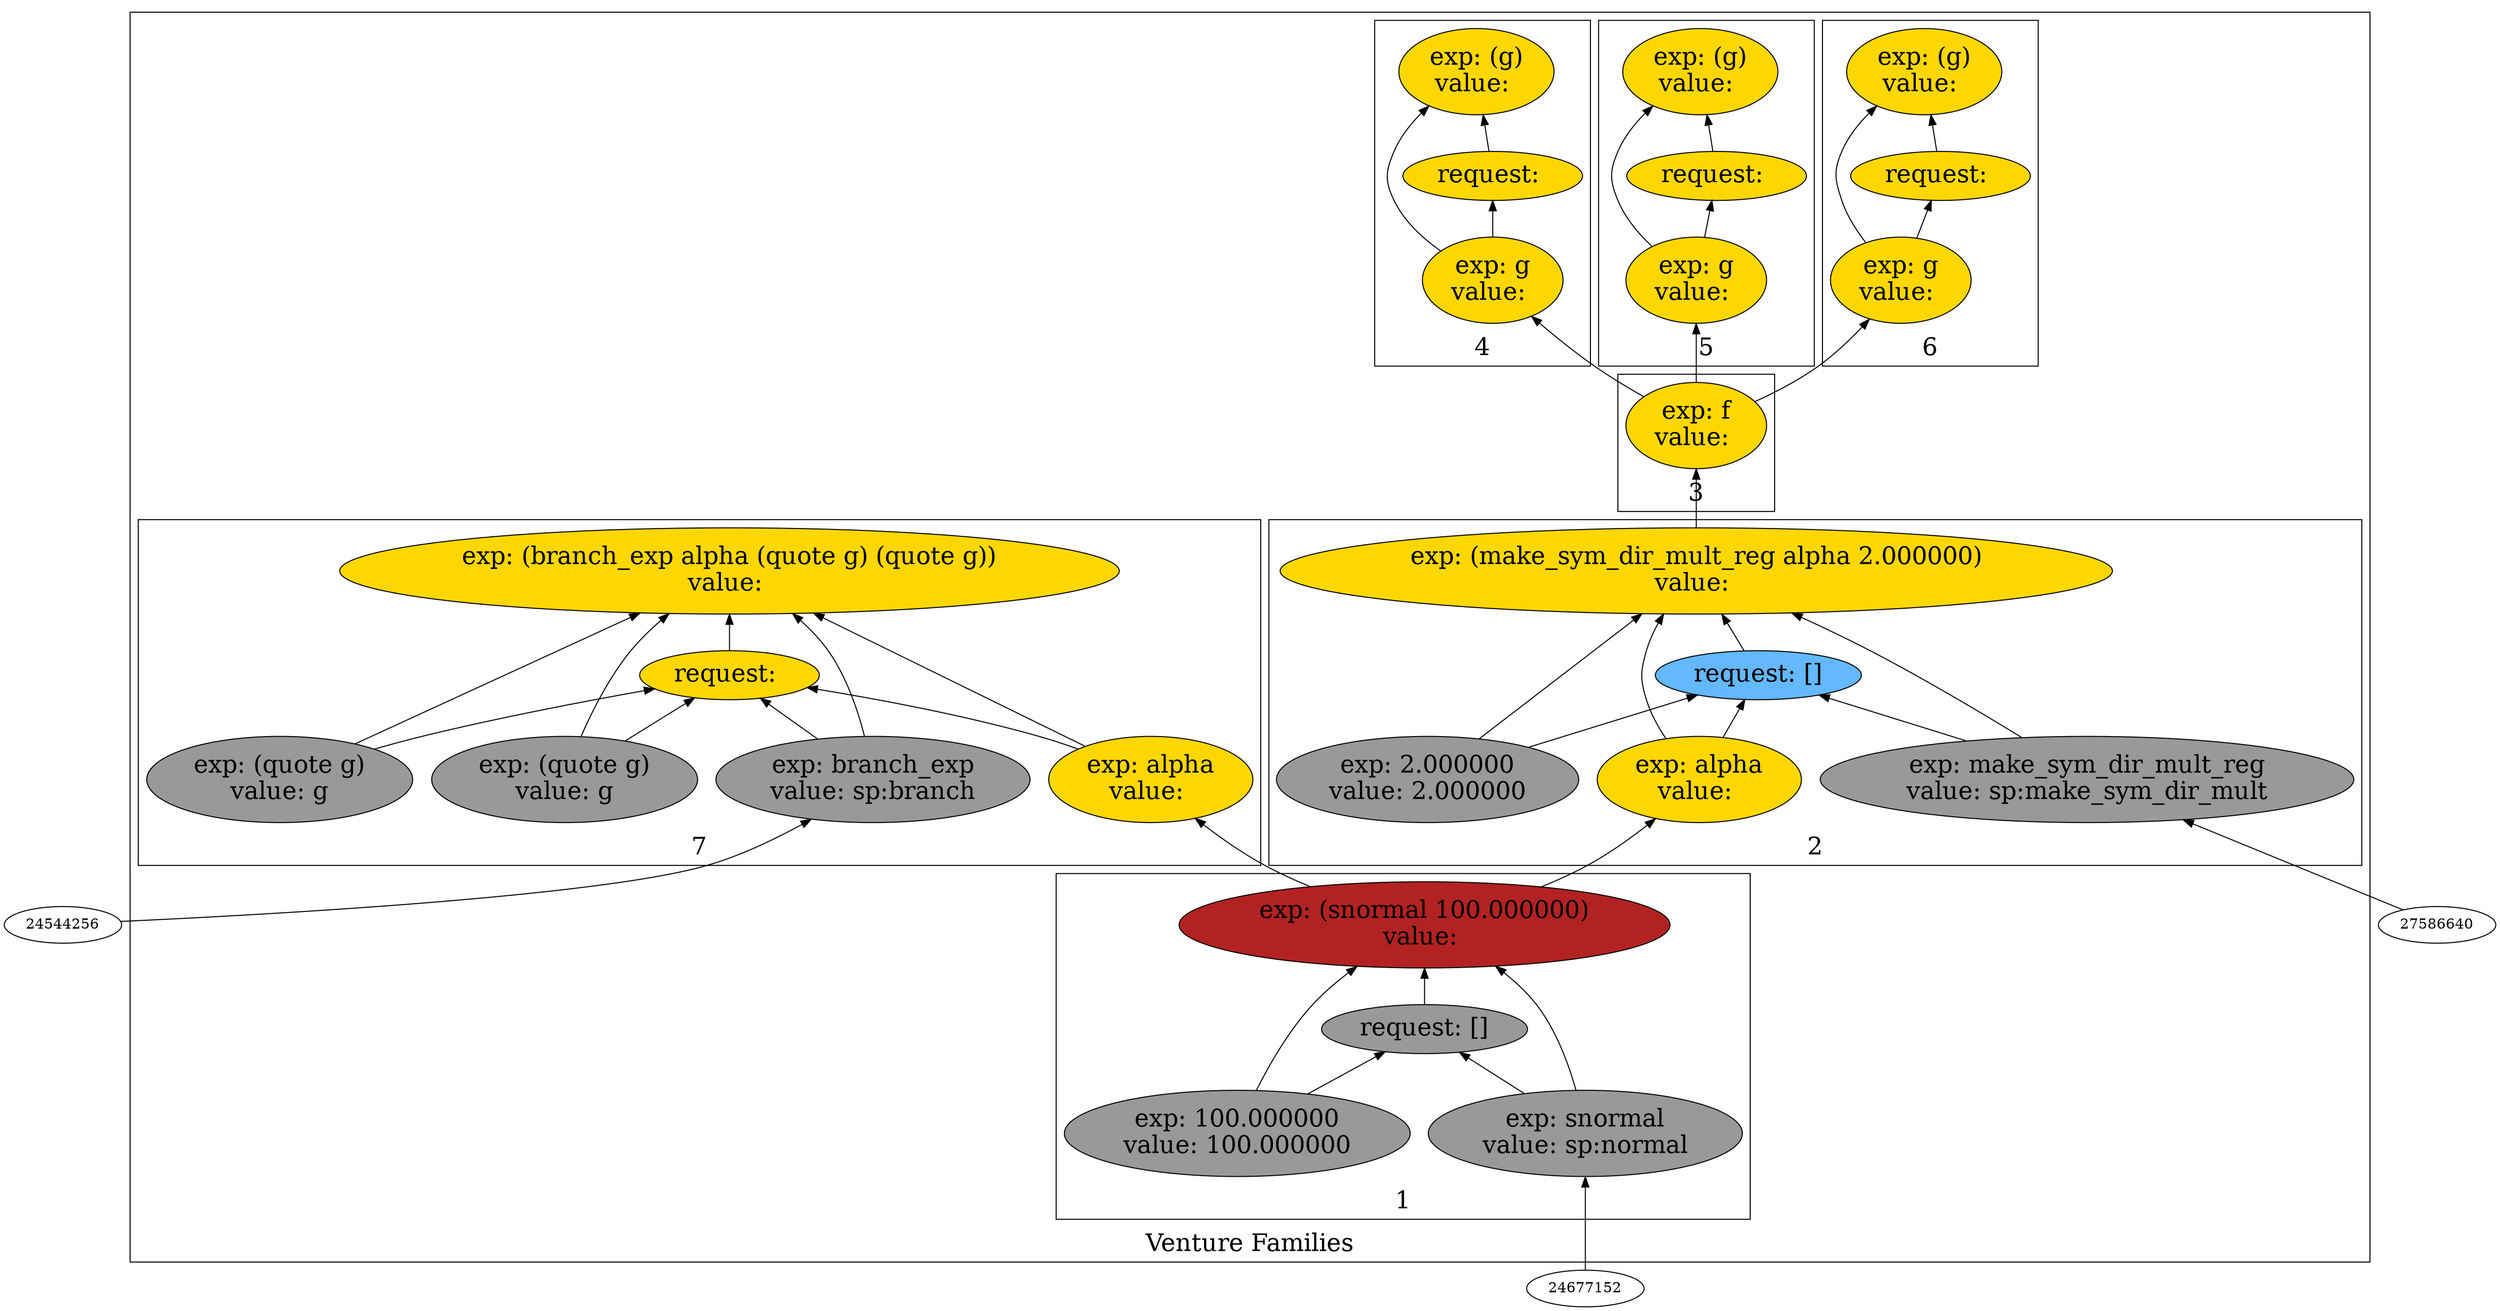 digraph {
rankdir=BT
fontsize=24
subgraph cluster1 {
label="Venture Families"
subgraph cluster2 {
label="1"
"19555728"["fillcolor"="firebrick" "fontsize"="24" "label"="exp: (snormal 100.000000)\nvalue: " "shape"="ellipse" "style"="filled" ]
"21569072"["fillcolor"="grey60" "fontsize"="24" "label"="request: []" "shape"="ellipse" "style"="filled" ]
"21285312"["fillcolor"="grey60" "fontsize"="24" "label"="exp: snormal\nvalue: sp:normal" "shape"="ellipse" "style"="filled" ]
"17556832"["fillcolor"="grey60" "fontsize"="24" "label"="exp: 100.000000\nvalue: 100.000000" "shape"="ellipse" "style"="filled" ]
}

subgraph cluster3 {
label="2"
"22140848"["fillcolor"="gold" "fontsize"="24" "label"="exp: (make_sym_dir_mult_reg alpha 2.000000)\nvalue: " "shape"="ellipse" "style"="filled" ]
"19964176"["fillcolor"="steelblue1" "fontsize"="24" "label"="request: []" "shape"="ellipse" "style"="filled" ]
"20536048"["fillcolor"="grey60" "fontsize"="24" "label"="exp: make_sym_dir_mult_reg\nvalue: sp:make_sym_dir_mult" "shape"="ellipse" "style"="filled" ]
"21594288"["fillcolor"="gold" "fontsize"="24" "label"="exp: alpha\nvalue: " "shape"="ellipse" "style"="filled" ]
"21669504"["fillcolor"="grey60" "fontsize"="24" "label"="exp: 2.000000\nvalue: 2.000000" "shape"="ellipse" "style"="filled" ]
}

subgraph cluster4 {
label="3"
"21280336"["fillcolor"="gold" "fontsize"="24" "label"="exp: f\nvalue: " "shape"="ellipse" "style"="filled" ]
}

subgraph cluster5 {
label="4"
"21253792"["fillcolor"="gold" "fontsize"="24" "label"="exp: (g)\nvalue: " "shape"="ellipse" "style"="filled" ]
"20544160"["fillcolor"="gold" "fontsize"="24" "label"="request: " "shape"="ellipse" "style"="filled" ]
"19263232"["fillcolor"="gold" "fontsize"="24" "label"="exp: g\nvalue: " "shape"="ellipse" "style"="filled" ]
}

subgraph cluster6 {
label="5"
"21054944"["fillcolor"="gold" "fontsize"="24" "label"="exp: (g)\nvalue: " "shape"="ellipse" "style"="filled" ]
"19161760"["fillcolor"="gold" "fontsize"="24" "label"="request: " "shape"="ellipse" "style"="filled" ]
"21008016"["fillcolor"="gold" "fontsize"="24" "label"="exp: g\nvalue: " "shape"="ellipse" "style"="filled" ]
}

subgraph cluster7 {
label="6"
"20657840"["fillcolor"="gold" "fontsize"="24" "label"="exp: (g)\nvalue: " "shape"="ellipse" "style"="filled" ]
"19542832"["fillcolor"="gold" "fontsize"="24" "label"="request: " "shape"="ellipse" "style"="filled" ]
"20003376"["fillcolor"="gold" "fontsize"="24" "label"="exp: g\nvalue: " "shape"="ellipse" "style"="filled" ]
}

subgraph cluster8 {
label="7"
"19527392"["fillcolor"="gold" "fontsize"="24" "label"="exp: (branch_exp alpha (quote g) (quote g))\nvalue: " "shape"="ellipse" "style"="filled" ]
"19090464"["fillcolor"="gold" "fontsize"="24" "label"="request: " "shape"="ellipse" "style"="filled" ]
"21242832"["fillcolor"="grey60" "fontsize"="24" "label"="exp: branch_exp\nvalue: sp:branch" "shape"="ellipse" "style"="filled" ]
"21585232"["fillcolor"="gold" "fontsize"="24" "label"="exp: alpha\nvalue: " "shape"="ellipse" "style"="filled" ]
"20015792"["fillcolor"="grey60" "fontsize"="24" "label"="exp: (quote g)\nvalue: g" "shape"="ellipse" "style"="filled" ]
"19757488"["fillcolor"="grey60" "fontsize"="24" "label"="exp: (quote g)\nvalue: g" "shape"="ellipse" "style"="filled" ]
}

}

"21242832" -> "19527392"["arrowhead"="normal" "color"="black" "constraint"="true" "style"="solid" ]
"21242832" -> "19090464"["arrowhead"="normal" "color"="black" "constraint"="true" "style"="solid" ]
"24544256" -> "21242832"["arrowhead"="normal" "color"="black" "constraint"="true" "style"="solid" ]
"21585232" -> "19527392"["arrowhead"="normal" "color"="black" "constraint"="true" "style"="solid" ]
"21585232" -> "19090464"["arrowhead"="normal" "color"="black" "constraint"="true" "style"="solid" ]
"19555728" -> "21585232"["arrowhead"="normal" "color"="black" "constraint"="true" "style"="solid" ]
"20015792" -> "19527392"["arrowhead"="normal" "color"="black" "constraint"="true" "style"="solid" ]
"20015792" -> "19090464"["arrowhead"="normal" "color"="black" "constraint"="true" "style"="solid" ]
"19757488" -> "19527392"["arrowhead"="normal" "color"="black" "constraint"="true" "style"="solid" ]
"19757488" -> "19090464"["arrowhead"="normal" "color"="black" "constraint"="true" "style"="solid" ]
"19090464" -> "19527392"["arrowhead"="normal" "color"="black" "constraint"="true" "style"="solid" ]
"21285312" -> "19555728"["arrowhead"="normal" "color"="black" "constraint"="true" "style"="solid" ]
"21285312" -> "21569072"["arrowhead"="normal" "color"="black" "constraint"="true" "style"="solid" ]
"24677152" -> "21285312"["arrowhead"="normal" "color"="black" "constraint"="true" "style"="solid" ]
"17556832" -> "19555728"["arrowhead"="normal" "color"="black" "constraint"="true" "style"="solid" ]
"17556832" -> "21569072"["arrowhead"="normal" "color"="black" "constraint"="true" "style"="solid" ]
"21569072" -> "19555728"["arrowhead"="normal" "color"="black" "constraint"="true" "style"="solid" ]
"20003376" -> "20657840"["arrowhead"="normal" "color"="black" "constraint"="true" "style"="solid" ]
"20003376" -> "19542832"["arrowhead"="normal" "color"="black" "constraint"="true" "style"="solid" ]
"21280336" -> "20003376"["arrowhead"="normal" "color"="black" "constraint"="true" "style"="solid" ]
"19542832" -> "20657840"["arrowhead"="normal" "color"="black" "constraint"="true" "style"="solid" ]
"21008016" -> "21054944"["arrowhead"="normal" "color"="black" "constraint"="true" "style"="solid" ]
"21008016" -> "19161760"["arrowhead"="normal" "color"="black" "constraint"="true" "style"="solid" ]
"21280336" -> "21008016"["arrowhead"="normal" "color"="black" "constraint"="true" "style"="solid" ]
"19161760" -> "21054944"["arrowhead"="normal" "color"="black" "constraint"="true" "style"="solid" ]
"19263232" -> "21253792"["arrowhead"="normal" "color"="black" "constraint"="true" "style"="solid" ]
"19263232" -> "20544160"["arrowhead"="normal" "color"="black" "constraint"="true" "style"="solid" ]
"21280336" -> "19263232"["arrowhead"="normal" "color"="black" "constraint"="true" "style"="solid" ]
"20544160" -> "21253792"["arrowhead"="normal" "color"="black" "constraint"="true" "style"="solid" ]
"22140848" -> "21280336"["arrowhead"="normal" "color"="black" "constraint"="true" "style"="solid" ]
"20536048" -> "22140848"["arrowhead"="normal" "color"="black" "constraint"="true" "style"="solid" ]
"20536048" -> "19964176"["arrowhead"="normal" "color"="black" "constraint"="true" "style"="solid" ]
"27586640" -> "20536048"["arrowhead"="normal" "color"="black" "constraint"="true" "style"="solid" ]
"21594288" -> "22140848"["arrowhead"="normal" "color"="black" "constraint"="true" "style"="solid" ]
"21594288" -> "19964176"["arrowhead"="normal" "color"="black" "constraint"="true" "style"="solid" ]
"19555728" -> "21594288"["arrowhead"="normal" "color"="black" "constraint"="true" "style"="solid" ]
"21669504" -> "22140848"["arrowhead"="normal" "color"="black" "constraint"="true" "style"="solid" ]
"21669504" -> "19964176"["arrowhead"="normal" "color"="black" "constraint"="true" "style"="solid" ]
"19964176" -> "22140848"["arrowhead"="normal" "color"="black" "constraint"="true" "style"="solid" ]

}